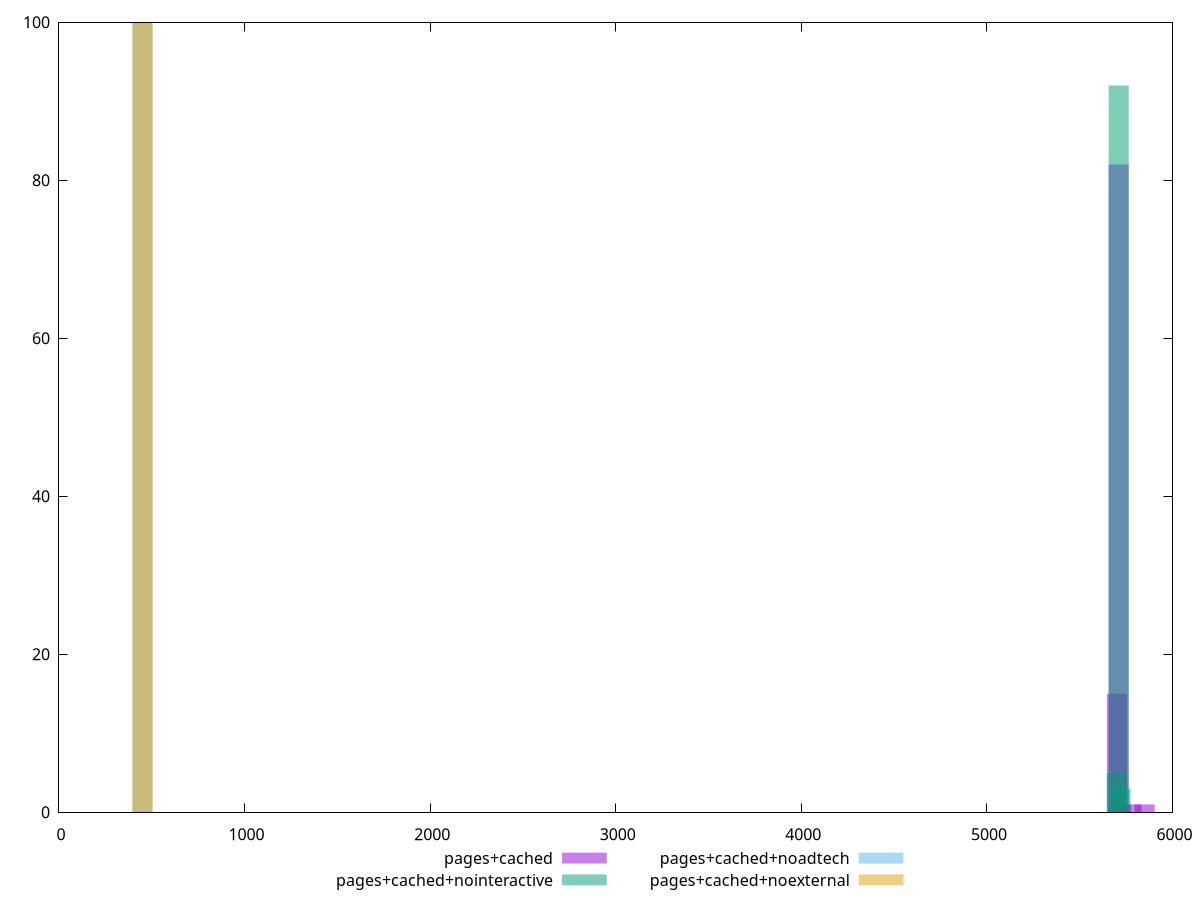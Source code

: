 $_pagesCached <<EOF
5850.019934665161 1
5700.657723567327 15
5779.864956725269 1
5709.709978785377 82
5721.02529780794 1
EOF
$_pagesCachedNointeractive <<EOF
5710 92
5720 3
5700 5
EOF
$_pagesCachedNoadtech <<EOF
450 100
EOF
$_pagesCachedNoexternal <<EOF
450 100
EOF
set key outside below
set terminal pngcairo
set output "report_00006_2020-11-02T20-21-41.718Z/uses-text-compression/uses-text-compression_pages+cached_pages+cached+nointeractive_pages+cached+noadtech_pages+cached+noexternal+hist.png"
set boxwidth 108.00039869330321
set style fill transparent solid 0.5 noborder
set yrange [0:100]
plot $_pagesCached title "pages+cached" with boxes ,$_pagesCachedNointeractive title "pages+cached+nointeractive" with boxes ,$_pagesCachedNoadtech title "pages+cached+noadtech" with boxes ,$_pagesCachedNoexternal title "pages+cached+noexternal" with boxes ,